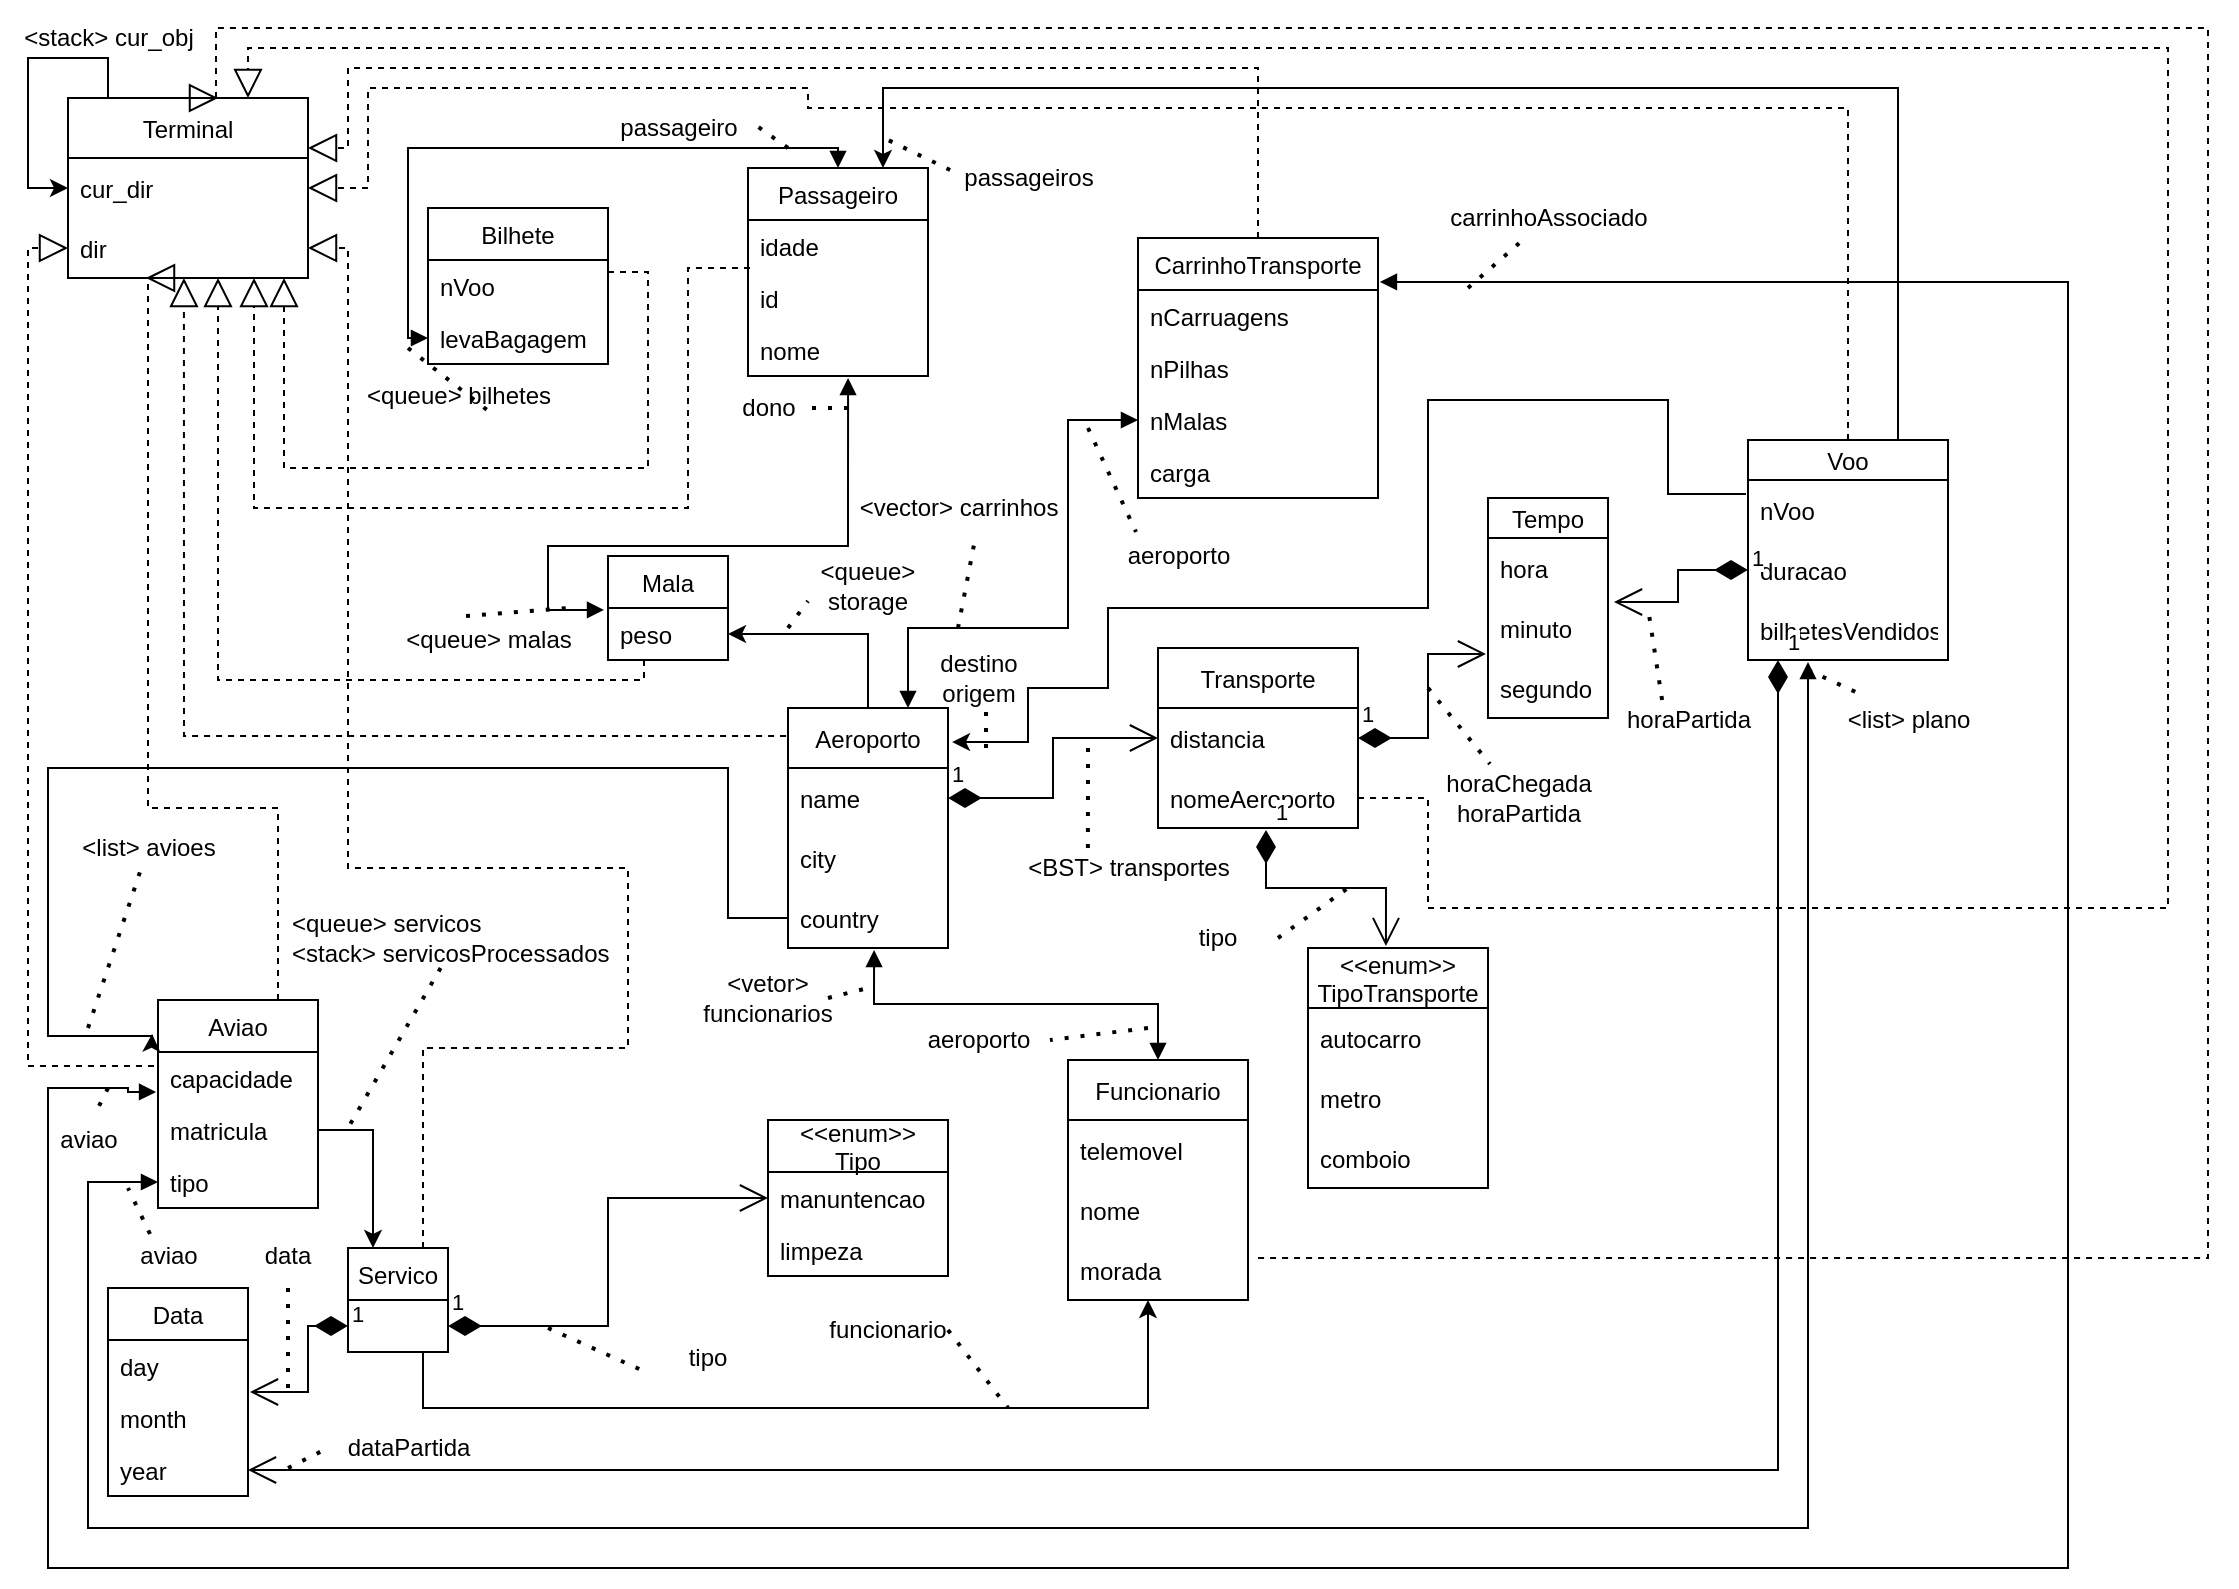 <mxfile version="15.9.1" type="device"><diagram id="PP-_Q-qh7TRBC3_SHJcw" name="Page-1"><mxGraphModel dx="1538" dy="765" grid="1" gridSize="10" guides="1" tooltips="1" connect="1" arrows="1" fold="1" page="1" pageScale="1" pageWidth="1169" pageHeight="827" math="0" shadow="0"><root><mxCell id="0"/><mxCell id="1" parent="0"/><mxCell id="Ow-8WQnzvawFBk1dJAzE-3" value="Terminal" style="swimlane;fontStyle=0;childLayout=stackLayout;horizontal=1;startSize=30;horizontalStack=0;resizeParent=1;resizeParentMax=0;resizeLast=0;collapsible=1;marginBottom=0;" vertex="1" parent="1"><mxGeometry x="40" y="65" width="120" height="90" as="geometry"/></mxCell><mxCell id="Ow-8WQnzvawFBk1dJAzE-4" value="cur_dir" style="text;strokeColor=none;fillColor=none;align=left;verticalAlign=middle;spacingLeft=4;spacingRight=4;overflow=hidden;points=[[0,0.5],[1,0.5]];portConstraint=eastwest;rotatable=0;" vertex="1" parent="Ow-8WQnzvawFBk1dJAzE-3"><mxGeometry y="30" width="120" height="30" as="geometry"/></mxCell><mxCell id="Ow-8WQnzvawFBk1dJAzE-5" value="dir" style="text;strokeColor=none;fillColor=none;align=left;verticalAlign=middle;spacingLeft=4;spacingRight=4;overflow=hidden;points=[[0,0.5],[1,0.5]];portConstraint=eastwest;rotatable=0;" vertex="1" parent="Ow-8WQnzvawFBk1dJAzE-3"><mxGeometry y="60" width="120" height="30" as="geometry"/></mxCell><mxCell id="Ow-8WQnzvawFBk1dJAzE-118" style="edgeStyle=orthogonalEdgeStyle;rounded=0;orthogonalLoop=1;jettySize=auto;html=1;exitX=0.25;exitY=0;exitDx=0;exitDy=0;entryX=0;entryY=0.5;entryDx=0;entryDy=0;" edge="1" parent="Ow-8WQnzvawFBk1dJAzE-3" source="Ow-8WQnzvawFBk1dJAzE-3" target="Ow-8WQnzvawFBk1dJAzE-4"><mxGeometry relative="1" as="geometry"><Array as="points"><mxPoint x="20" y="-20"/><mxPoint x="-20" y="-20"/><mxPoint x="-20" y="45"/></Array></mxGeometry></mxCell><mxCell id="Ow-8WQnzvawFBk1dJAzE-94" style="edgeStyle=orthogonalEdgeStyle;rounded=0;orthogonalLoop=1;jettySize=auto;html=1;exitX=0.5;exitY=0;exitDx=0;exitDy=0;entryX=1;entryY=0.5;entryDx=0;entryDy=0;" edge="1" parent="1" source="Ow-8WQnzvawFBk1dJAzE-7" target="Ow-8WQnzvawFBk1dJAzE-60"><mxGeometry relative="1" as="geometry"/></mxCell><mxCell id="Ow-8WQnzvawFBk1dJAzE-7" value="Aeroporto" style="swimlane;fontStyle=0;childLayout=stackLayout;horizontal=1;startSize=30;horizontalStack=0;resizeParent=1;resizeParentMax=0;resizeLast=0;collapsible=1;marginBottom=0;" vertex="1" parent="1"><mxGeometry x="400" y="370" width="80" height="120" as="geometry"/></mxCell><mxCell id="Ow-8WQnzvawFBk1dJAzE-8" value="name" style="text;strokeColor=none;fillColor=none;align=left;verticalAlign=middle;spacingLeft=4;spacingRight=4;overflow=hidden;points=[[0,0.5],[1,0.5]];portConstraint=eastwest;rotatable=0;" vertex="1" parent="Ow-8WQnzvawFBk1dJAzE-7"><mxGeometry y="30" width="80" height="30" as="geometry"/></mxCell><mxCell id="Ow-8WQnzvawFBk1dJAzE-9" value="city" style="text;strokeColor=none;fillColor=none;align=left;verticalAlign=middle;spacingLeft=4;spacingRight=4;overflow=hidden;points=[[0,0.5],[1,0.5]];portConstraint=eastwest;rotatable=0;" vertex="1" parent="Ow-8WQnzvawFBk1dJAzE-7"><mxGeometry y="60" width="80" height="30" as="geometry"/></mxCell><mxCell id="Ow-8WQnzvawFBk1dJAzE-10" value="country" style="text;strokeColor=none;fillColor=none;align=left;verticalAlign=middle;spacingLeft=4;spacingRight=4;overflow=hidden;points=[[0,0.5],[1,0.5]];portConstraint=eastwest;rotatable=0;" vertex="1" parent="Ow-8WQnzvawFBk1dJAzE-7"><mxGeometry y="90" width="80" height="30" as="geometry"/></mxCell><mxCell id="Ow-8WQnzvawFBk1dJAzE-11" value="Funcionario" style="swimlane;fontStyle=0;childLayout=stackLayout;horizontal=1;startSize=30;horizontalStack=0;resizeParent=1;resizeParentMax=0;resizeLast=0;collapsible=1;marginBottom=0;" vertex="1" parent="1"><mxGeometry x="540" y="546" width="90" height="120" as="geometry"/></mxCell><mxCell id="Ow-8WQnzvawFBk1dJAzE-12" value="telemovel" style="text;strokeColor=none;fillColor=none;align=left;verticalAlign=middle;spacingLeft=4;spacingRight=4;overflow=hidden;points=[[0,0.5],[1,0.5]];portConstraint=eastwest;rotatable=0;" vertex="1" parent="Ow-8WQnzvawFBk1dJAzE-11"><mxGeometry y="30" width="90" height="30" as="geometry"/></mxCell><mxCell id="Ow-8WQnzvawFBk1dJAzE-13" value="nome" style="text;strokeColor=none;fillColor=none;align=left;verticalAlign=middle;spacingLeft=4;spacingRight=4;overflow=hidden;points=[[0,0.5],[1,0.5]];portConstraint=eastwest;rotatable=0;" vertex="1" parent="Ow-8WQnzvawFBk1dJAzE-11"><mxGeometry y="60" width="90" height="30" as="geometry"/></mxCell><mxCell id="Ow-8WQnzvawFBk1dJAzE-14" value="morada" style="text;strokeColor=none;fillColor=none;align=left;verticalAlign=middle;spacingLeft=4;spacingRight=4;overflow=hidden;points=[[0,0.5],[1,0.5]];portConstraint=eastwest;rotatable=0;" vertex="1" parent="Ow-8WQnzvawFBk1dJAzE-11"><mxGeometry y="90" width="90" height="30" as="geometry"/></mxCell><mxCell id="Ow-8WQnzvawFBk1dJAzE-15" value="Transporte" style="swimlane;fontStyle=0;childLayout=stackLayout;horizontal=1;startSize=30;horizontalStack=0;resizeParent=1;resizeParentMax=0;resizeLast=0;collapsible=1;marginBottom=0;" vertex="1" parent="1"><mxGeometry x="585" y="340" width="100" height="90" as="geometry"/></mxCell><mxCell id="Ow-8WQnzvawFBk1dJAzE-16" value="distancia" style="text;strokeColor=none;fillColor=none;align=left;verticalAlign=middle;spacingLeft=4;spacingRight=4;overflow=hidden;points=[[0,0.5],[1,0.5]];portConstraint=eastwest;rotatable=0;" vertex="1" parent="Ow-8WQnzvawFBk1dJAzE-15"><mxGeometry y="30" width="100" height="30" as="geometry"/></mxCell><mxCell id="Ow-8WQnzvawFBk1dJAzE-17" value="nomeAeroporto" style="text;strokeColor=none;fillColor=none;align=left;verticalAlign=middle;spacingLeft=4;spacingRight=4;overflow=hidden;points=[[0,0.5],[1,0.5]];portConstraint=eastwest;rotatable=0;" vertex="1" parent="Ow-8WQnzvawFBk1dJAzE-15"><mxGeometry y="60" width="100" height="30" as="geometry"/></mxCell><mxCell id="Ow-8WQnzvawFBk1dJAzE-19" value="&lt;&lt;enum&gt;&gt;&#10;TipoTransporte" style="swimlane;fontStyle=0;childLayout=stackLayout;horizontal=1;startSize=30;horizontalStack=0;resizeParent=1;resizeParentMax=0;resizeLast=0;collapsible=1;marginBottom=0;" vertex="1" parent="1"><mxGeometry x="660" y="490" width="90" height="120" as="geometry"/></mxCell><mxCell id="Ow-8WQnzvawFBk1dJAzE-20" value="autocarro" style="text;strokeColor=none;fillColor=none;align=left;verticalAlign=middle;spacingLeft=4;spacingRight=4;overflow=hidden;points=[[0,0.5],[1,0.5]];portConstraint=eastwest;rotatable=0;" vertex="1" parent="Ow-8WQnzvawFBk1dJAzE-19"><mxGeometry y="30" width="90" height="30" as="geometry"/></mxCell><mxCell id="Ow-8WQnzvawFBk1dJAzE-21" value="metro" style="text;strokeColor=none;fillColor=none;align=left;verticalAlign=middle;spacingLeft=4;spacingRight=4;overflow=hidden;points=[[0,0.5],[1,0.5]];portConstraint=eastwest;rotatable=0;" vertex="1" parent="Ow-8WQnzvawFBk1dJAzE-19"><mxGeometry y="60" width="90" height="30" as="geometry"/></mxCell><mxCell id="Ow-8WQnzvawFBk1dJAzE-22" value="comboio" style="text;strokeColor=none;fillColor=none;align=left;verticalAlign=middle;spacingLeft=4;spacingRight=4;overflow=hidden;points=[[0,0.5],[1,0.5]];portConstraint=eastwest;rotatable=0;" vertex="1" parent="Ow-8WQnzvawFBk1dJAzE-19"><mxGeometry y="90" width="90" height="30" as="geometry"/></mxCell><mxCell id="Ow-8WQnzvawFBk1dJAzE-23" value="Tempo" style="swimlane;fontStyle=0;childLayout=stackLayout;horizontal=1;startSize=20;horizontalStack=0;resizeParent=1;resizeParentMax=0;resizeLast=0;collapsible=1;marginBottom=0;" vertex="1" parent="1"><mxGeometry x="750" y="265" width="60" height="110" as="geometry"/></mxCell><mxCell id="Ow-8WQnzvawFBk1dJAzE-24" value="hora" style="text;strokeColor=none;fillColor=none;align=left;verticalAlign=middle;spacingLeft=4;spacingRight=4;overflow=hidden;points=[[0,0.5],[1,0.5]];portConstraint=eastwest;rotatable=0;" vertex="1" parent="Ow-8WQnzvawFBk1dJAzE-23"><mxGeometry y="20" width="60" height="30" as="geometry"/></mxCell><mxCell id="Ow-8WQnzvawFBk1dJAzE-25" value="minuto" style="text;strokeColor=none;fillColor=none;align=left;verticalAlign=middle;spacingLeft=4;spacingRight=4;overflow=hidden;points=[[0,0.5],[1,0.5]];portConstraint=eastwest;rotatable=0;" vertex="1" parent="Ow-8WQnzvawFBk1dJAzE-23"><mxGeometry y="50" width="60" height="30" as="geometry"/></mxCell><mxCell id="Ow-8WQnzvawFBk1dJAzE-26" value="segundo" style="text;strokeColor=none;fillColor=none;align=left;verticalAlign=middle;spacingLeft=4;spacingRight=4;overflow=hidden;points=[[0,0.5],[1,0.5]];portConstraint=eastwest;rotatable=0;" vertex="1" parent="Ow-8WQnzvawFBk1dJAzE-23"><mxGeometry y="80" width="60" height="30" as="geometry"/></mxCell><mxCell id="Ow-8WQnzvawFBk1dJAzE-42" value="Bilhete" style="swimlane;fontStyle=0;childLayout=stackLayout;horizontal=1;startSize=26;fillColor=none;horizontalStack=0;resizeParent=1;resizeParentMax=0;resizeLast=0;collapsible=1;marginBottom=0;" vertex="1" parent="1"><mxGeometry x="220" y="120" width="90" height="78" as="geometry"/></mxCell><mxCell id="Ow-8WQnzvawFBk1dJAzE-43" value="nVoo" style="text;strokeColor=none;fillColor=none;align=left;verticalAlign=top;spacingLeft=4;spacingRight=4;overflow=hidden;rotatable=0;points=[[0,0.5],[1,0.5]];portConstraint=eastwest;" vertex="1" parent="Ow-8WQnzvawFBk1dJAzE-42"><mxGeometry y="26" width="90" height="26" as="geometry"/></mxCell><mxCell id="Ow-8WQnzvawFBk1dJAzE-44" value="levaBagagem" style="text;strokeColor=none;fillColor=none;align=left;verticalAlign=top;spacingLeft=4;spacingRight=4;overflow=hidden;rotatable=0;points=[[0,0.5],[1,0.5]];portConstraint=eastwest;" vertex="1" parent="Ow-8WQnzvawFBk1dJAzE-42"><mxGeometry y="52" width="90" height="26" as="geometry"/></mxCell><mxCell id="Ow-8WQnzvawFBk1dJAzE-87" style="edgeStyle=orthogonalEdgeStyle;rounded=0;orthogonalLoop=1;jettySize=auto;html=1;exitX=0.75;exitY=1;exitDx=0;exitDy=0;" edge="1" parent="1" source="Ow-8WQnzvawFBk1dJAzE-46" target="Ow-8WQnzvawFBk1dJAzE-14"><mxGeometry relative="1" as="geometry"><mxPoint x="580" y="760" as="targetPoint"/><Array as="points"><mxPoint x="218" y="720"/><mxPoint x="580" y="720"/></Array></mxGeometry></mxCell><mxCell id="Ow-8WQnzvawFBk1dJAzE-46" value="Servico" style="swimlane;fontStyle=0;childLayout=stackLayout;horizontal=1;startSize=26;fillColor=none;horizontalStack=0;resizeParent=1;resizeParentMax=0;resizeLast=0;collapsible=1;marginBottom=0;" vertex="1" parent="1"><mxGeometry x="180" y="640" width="50" height="52" as="geometry"/></mxCell><mxCell id="Ow-8WQnzvawFBk1dJAzE-50" value="&lt;&lt;enum&gt;&gt;&#10;Tipo" style="swimlane;fontStyle=0;childLayout=stackLayout;horizontal=1;startSize=26;fillColor=none;horizontalStack=0;resizeParent=1;resizeParentMax=0;resizeLast=0;collapsible=1;marginBottom=0;" vertex="1" parent="1"><mxGeometry x="390" y="576" width="90" height="78" as="geometry"/></mxCell><mxCell id="Ow-8WQnzvawFBk1dJAzE-51" value="manuntencao" style="text;strokeColor=none;fillColor=none;align=left;verticalAlign=top;spacingLeft=4;spacingRight=4;overflow=hidden;rotatable=0;points=[[0,0.5],[1,0.5]];portConstraint=eastwest;" vertex="1" parent="Ow-8WQnzvawFBk1dJAzE-50"><mxGeometry y="26" width="90" height="26" as="geometry"/></mxCell><mxCell id="Ow-8WQnzvawFBk1dJAzE-52" value="limpeza" style="text;strokeColor=none;fillColor=none;align=left;verticalAlign=top;spacingLeft=4;spacingRight=4;overflow=hidden;rotatable=0;points=[[0,0.5],[1,0.5]];portConstraint=eastwest;" vertex="1" parent="Ow-8WQnzvawFBk1dJAzE-50"><mxGeometry y="52" width="90" height="26" as="geometry"/></mxCell><mxCell id="Ow-8WQnzvawFBk1dJAzE-54" style="edgeStyle=orthogonalEdgeStyle;rounded=0;orthogonalLoop=1;jettySize=auto;html=1;exitX=1;exitY=0.5;exitDx=0;exitDy=0;" edge="1" parent="Ow-8WQnzvawFBk1dJAzE-50" source="Ow-8WQnzvawFBk1dJAzE-51" target="Ow-8WQnzvawFBk1dJAzE-51"><mxGeometry relative="1" as="geometry"/></mxCell><mxCell id="Ow-8WQnzvawFBk1dJAzE-55" value="Data" style="swimlane;fontStyle=0;childLayout=stackLayout;horizontal=1;startSize=26;fillColor=none;horizontalStack=0;resizeParent=1;resizeParentMax=0;resizeLast=0;collapsible=1;marginBottom=0;" vertex="1" parent="1"><mxGeometry x="60" y="660" width="70" height="104" as="geometry"/></mxCell><mxCell id="Ow-8WQnzvawFBk1dJAzE-56" value="day" style="text;strokeColor=none;fillColor=none;align=left;verticalAlign=top;spacingLeft=4;spacingRight=4;overflow=hidden;rotatable=0;points=[[0,0.5],[1,0.5]];portConstraint=eastwest;" vertex="1" parent="Ow-8WQnzvawFBk1dJAzE-55"><mxGeometry y="26" width="70" height="26" as="geometry"/></mxCell><mxCell id="Ow-8WQnzvawFBk1dJAzE-57" value="month" style="text;strokeColor=none;fillColor=none;align=left;verticalAlign=top;spacingLeft=4;spacingRight=4;overflow=hidden;rotatable=0;points=[[0,0.5],[1,0.5]];portConstraint=eastwest;" vertex="1" parent="Ow-8WQnzvawFBk1dJAzE-55"><mxGeometry y="52" width="70" height="26" as="geometry"/></mxCell><mxCell id="Ow-8WQnzvawFBk1dJAzE-58" value="year" style="text;strokeColor=none;fillColor=none;align=left;verticalAlign=top;spacingLeft=4;spacingRight=4;overflow=hidden;rotatable=0;points=[[0,0.5],[1,0.5]];portConstraint=eastwest;" vertex="1" parent="Ow-8WQnzvawFBk1dJAzE-55"><mxGeometry y="78" width="70" height="26" as="geometry"/></mxCell><mxCell id="Ow-8WQnzvawFBk1dJAzE-59" value="Mala" style="swimlane;fontStyle=0;childLayout=stackLayout;horizontal=1;startSize=26;fillColor=none;horizontalStack=0;resizeParent=1;resizeParentMax=0;resizeLast=0;collapsible=1;marginBottom=0;" vertex="1" parent="1"><mxGeometry x="310" y="294" width="60" height="52" as="geometry"/></mxCell><mxCell id="Ow-8WQnzvawFBk1dJAzE-60" value="peso" style="text;strokeColor=none;fillColor=none;align=left;verticalAlign=top;spacingLeft=4;spacingRight=4;overflow=hidden;rotatable=0;points=[[0,0.5],[1,0.5]];portConstraint=eastwest;" vertex="1" parent="Ow-8WQnzvawFBk1dJAzE-59"><mxGeometry y="26" width="60" height="26" as="geometry"/></mxCell><mxCell id="Ow-8WQnzvawFBk1dJAzE-63" value="Passageiro" style="swimlane;fontStyle=0;childLayout=stackLayout;horizontal=1;startSize=26;fillColor=none;horizontalStack=0;resizeParent=1;resizeParentMax=0;resizeLast=0;collapsible=1;marginBottom=0;" vertex="1" parent="1"><mxGeometry x="380" y="100" width="90" height="104" as="geometry"/></mxCell><mxCell id="Ow-8WQnzvawFBk1dJAzE-64" value="idade" style="text;strokeColor=none;fillColor=none;align=left;verticalAlign=top;spacingLeft=4;spacingRight=4;overflow=hidden;rotatable=0;points=[[0,0.5],[1,0.5]];portConstraint=eastwest;" vertex="1" parent="Ow-8WQnzvawFBk1dJAzE-63"><mxGeometry y="26" width="90" height="26" as="geometry"/></mxCell><mxCell id="Ow-8WQnzvawFBk1dJAzE-65" value="id" style="text;strokeColor=none;fillColor=none;align=left;verticalAlign=top;spacingLeft=4;spacingRight=4;overflow=hidden;rotatable=0;points=[[0,0.5],[1,0.5]];portConstraint=eastwest;" vertex="1" parent="Ow-8WQnzvawFBk1dJAzE-63"><mxGeometry y="52" width="90" height="26" as="geometry"/></mxCell><mxCell id="Ow-8WQnzvawFBk1dJAzE-66" value="nome" style="text;strokeColor=none;fillColor=none;align=left;verticalAlign=top;spacingLeft=4;spacingRight=4;overflow=hidden;rotatable=0;points=[[0,0.5],[1,0.5]];portConstraint=eastwest;" vertex="1" parent="Ow-8WQnzvawFBk1dJAzE-63"><mxGeometry y="78" width="90" height="26" as="geometry"/></mxCell><mxCell id="Ow-8WQnzvawFBk1dJAzE-67" value="Aviao" style="swimlane;fontStyle=0;childLayout=stackLayout;horizontal=1;startSize=26;fillColor=none;horizontalStack=0;resizeParent=1;resizeParentMax=0;resizeLast=0;collapsible=1;marginBottom=0;" vertex="1" parent="1"><mxGeometry x="85" y="516" width="80" height="104" as="geometry"/></mxCell><mxCell id="Ow-8WQnzvawFBk1dJAzE-161" value="capacidade" style="text;strokeColor=none;fillColor=none;align=left;verticalAlign=top;spacingLeft=4;spacingRight=4;overflow=hidden;rotatable=0;points=[[0,0.5],[1,0.5]];portConstraint=eastwest;" vertex="1" parent="Ow-8WQnzvawFBk1dJAzE-67"><mxGeometry y="26" width="80" height="26" as="geometry"/></mxCell><mxCell id="Ow-8WQnzvawFBk1dJAzE-69" value="matricula" style="text;strokeColor=none;fillColor=none;align=left;verticalAlign=top;spacingLeft=4;spacingRight=4;overflow=hidden;rotatable=0;points=[[0,0.5],[1,0.5]];portConstraint=eastwest;" vertex="1" parent="Ow-8WQnzvawFBk1dJAzE-67"><mxGeometry y="52" width="80" height="26" as="geometry"/></mxCell><mxCell id="Ow-8WQnzvawFBk1dJAzE-70" value="tipo" style="text;strokeColor=none;fillColor=none;align=left;verticalAlign=top;spacingLeft=4;spacingRight=4;overflow=hidden;rotatable=0;points=[[0,0.5],[1,0.5]];portConstraint=eastwest;" vertex="1" parent="Ow-8WQnzvawFBk1dJAzE-67"><mxGeometry y="78" width="80" height="26" as="geometry"/></mxCell><mxCell id="Ow-8WQnzvawFBk1dJAzE-73" value="&amp;lt;stack&amp;gt; cur_obj" style="text;html=1;align=center;verticalAlign=middle;resizable=0;points=[];autosize=1;strokeColor=none;fillColor=none;" vertex="1" parent="1"><mxGeometry x="10" y="25" width="100" height="20" as="geometry"/></mxCell><mxCell id="Ow-8WQnzvawFBk1dJAzE-76" style="edgeStyle=orthogonalEdgeStyle;rounded=0;orthogonalLoop=1;jettySize=auto;html=1;exitX=1;exitY=0.5;exitDx=0;exitDy=0;entryX=0.25;entryY=0;entryDx=0;entryDy=0;" edge="1" parent="1" target="Ow-8WQnzvawFBk1dJAzE-46"><mxGeometry relative="1" as="geometry"><mxPoint x="165" y="581" as="sourcePoint"/><Array as="points"><mxPoint x="193" y="581"/></Array></mxGeometry></mxCell><mxCell id="Ow-8WQnzvawFBk1dJAzE-78" value="&amp;lt;queue&amp;gt; servicos&lt;br&gt;&amp;lt;stack&amp;gt; servicosProcessados" style="text;html=1;align=left;verticalAlign=middle;resizable=0;points=[];autosize=1;strokeColor=none;fillColor=none;" vertex="1" parent="1"><mxGeometry x="150" y="470" width="170" height="30" as="geometry"/></mxCell><mxCell id="Ow-8WQnzvawFBk1dJAzE-80" value="1" style="endArrow=open;html=1;endSize=12;startArrow=diamondThin;startSize=14;startFill=1;edgeStyle=orthogonalEdgeStyle;align=left;verticalAlign=bottom;rounded=0;exitX=0;exitY=0.75;exitDx=0;exitDy=0;entryX=1.014;entryY=0;entryDx=0;entryDy=0;entryPerimeter=0;" edge="1" parent="1" source="Ow-8WQnzvawFBk1dJAzE-46" target="Ow-8WQnzvawFBk1dJAzE-57"><mxGeometry x="-1" y="3" relative="1" as="geometry"><mxPoint x="410" y="570" as="sourcePoint"/><mxPoint x="300" y="510" as="targetPoint"/><Array as="points"><mxPoint x="160" y="679"/><mxPoint x="160" y="712"/></Array></mxGeometry></mxCell><mxCell id="Ow-8WQnzvawFBk1dJAzE-81" value="" style="endArrow=none;dashed=1;html=1;dashPattern=1 3;strokeWidth=2;rounded=0;" edge="1" parent="1" source="Ow-8WQnzvawFBk1dJAzE-78"><mxGeometry width="50" height="50" relative="1" as="geometry"><mxPoint x="470" y="320" as="sourcePoint"/><mxPoint x="180" y="580" as="targetPoint"/></mxGeometry></mxCell><mxCell id="Ow-8WQnzvawFBk1dJAzE-82" value="data" style="text;html=1;strokeColor=none;fillColor=none;align=center;verticalAlign=middle;whiteSpace=wrap;rounded=0;" vertex="1" parent="1"><mxGeometry x="120" y="629" width="60" height="30" as="geometry"/></mxCell><mxCell id="Ow-8WQnzvawFBk1dJAzE-84" value="1" style="endArrow=open;html=1;endSize=12;startArrow=diamondThin;startSize=14;startFill=1;edgeStyle=orthogonalEdgeStyle;align=left;verticalAlign=bottom;rounded=0;exitX=1;exitY=0.75;exitDx=0;exitDy=0;entryX=0;entryY=0.5;entryDx=0;entryDy=0;" edge="1" parent="1" source="Ow-8WQnzvawFBk1dJAzE-46" target="Ow-8WQnzvawFBk1dJAzE-51"><mxGeometry x="-1" y="3" relative="1" as="geometry"><mxPoint x="410" y="300" as="sourcePoint"/><mxPoint x="570" y="300" as="targetPoint"/></mxGeometry></mxCell><mxCell id="Ow-8WQnzvawFBk1dJAzE-85" value="tipo" style="text;html=1;strokeColor=none;fillColor=none;align=center;verticalAlign=middle;whiteSpace=wrap;rounded=0;" vertex="1" parent="1"><mxGeometry x="330" y="680" width="60" height="30" as="geometry"/></mxCell><mxCell id="Ow-8WQnzvawFBk1dJAzE-86" value="" style="endArrow=none;dashed=1;html=1;dashPattern=1 3;strokeWidth=2;rounded=0;entryX=0;entryY=0.75;entryDx=0;entryDy=0;" edge="1" parent="1" target="Ow-8WQnzvawFBk1dJAzE-85"><mxGeometry width="50" height="50" relative="1" as="geometry"><mxPoint x="280" y="680" as="sourcePoint"/><mxPoint x="520" y="620" as="targetPoint"/></mxGeometry></mxCell><mxCell id="Ow-8WQnzvawFBk1dJAzE-88" value="funcionario" style="text;html=1;strokeColor=none;fillColor=none;align=center;verticalAlign=middle;whiteSpace=wrap;rounded=0;" vertex="1" parent="1"><mxGeometry x="420" y="666" width="60" height="30" as="geometry"/></mxCell><mxCell id="Ow-8WQnzvawFBk1dJAzE-89" value="" style="endArrow=none;dashed=1;html=1;dashPattern=1 3;strokeWidth=2;rounded=0;exitX=1;exitY=0.5;exitDx=0;exitDy=0;" edge="1" parent="1" source="Ow-8WQnzvawFBk1dJAzE-88"><mxGeometry width="50" height="50" relative="1" as="geometry"><mxPoint x="470" y="560" as="sourcePoint"/><mxPoint x="510" y="720" as="targetPoint"/></mxGeometry></mxCell><mxCell id="Ow-8WQnzvawFBk1dJAzE-165" style="edgeStyle=orthogonalEdgeStyle;rounded=0;orthogonalLoop=1;jettySize=auto;html=1;exitX=0.75;exitY=0;exitDx=0;exitDy=0;entryX=0.75;entryY=0;entryDx=0;entryDy=0;" edge="1" parent="1" source="Ow-8WQnzvawFBk1dJAzE-27" target="Ow-8WQnzvawFBk1dJAzE-63"><mxGeometry relative="1" as="geometry"><Array as="points"><mxPoint x="955" y="60"/><mxPoint x="448" y="60"/></Array></mxGeometry></mxCell><mxCell id="Ow-8WQnzvawFBk1dJAzE-179" style="edgeStyle=orthogonalEdgeStyle;rounded=0;orthogonalLoop=1;jettySize=auto;html=1;exitX=-0.01;exitY=0.233;exitDx=0;exitDy=0;entryX=1.025;entryY=0.142;entryDx=0;entryDy=0;entryPerimeter=0;exitPerimeter=0;" edge="1" parent="1" source="Ow-8WQnzvawFBk1dJAzE-28" target="Ow-8WQnzvawFBk1dJAzE-7"><mxGeometry relative="1" as="geometry"><Array as="points"><mxPoint x="840" y="263"/><mxPoint x="840" y="216"/><mxPoint x="720" y="216"/><mxPoint x="720" y="320"/><mxPoint x="560" y="320"/><mxPoint x="560" y="360"/><mxPoint x="520" y="360"/><mxPoint x="520" y="387"/></Array></mxGeometry></mxCell><mxCell id="Ow-8WQnzvawFBk1dJAzE-27" value="Voo" style="swimlane;fontStyle=0;childLayout=stackLayout;horizontal=1;startSize=20;horizontalStack=0;resizeParent=1;resizeParentMax=0;resizeLast=0;collapsible=1;marginBottom=0;" vertex="1" parent="1"><mxGeometry x="880" y="236" width="100" height="110" as="geometry"/></mxCell><mxCell id="Ow-8WQnzvawFBk1dJAzE-28" value="nVoo" style="text;strokeColor=none;fillColor=none;align=left;verticalAlign=middle;spacingLeft=4;spacingRight=4;overflow=hidden;points=[[0,0.5],[1,0.5]];portConstraint=eastwest;rotatable=0;" vertex="1" parent="Ow-8WQnzvawFBk1dJAzE-27"><mxGeometry y="20" width="100" height="30" as="geometry"/></mxCell><mxCell id="Ow-8WQnzvawFBk1dJAzE-29" value="duracao" style="text;strokeColor=none;fillColor=none;align=left;verticalAlign=middle;spacingLeft=4;spacingRight=4;overflow=hidden;points=[[0,0.5],[1,0.5]];portConstraint=eastwest;rotatable=0;" vertex="1" parent="Ow-8WQnzvawFBk1dJAzE-27"><mxGeometry y="50" width="100" height="30" as="geometry"/></mxCell><mxCell id="Ow-8WQnzvawFBk1dJAzE-30" value="bilhetesVendidos" style="text;strokeColor=none;fillColor=none;align=left;verticalAlign=middle;spacingLeft=4;spacingRight=4;overflow=hidden;points=[[0,0.5],[1,0.5]];portConstraint=eastwest;rotatable=0;" vertex="1" parent="Ow-8WQnzvawFBk1dJAzE-27"><mxGeometry y="80" width="100" height="30" as="geometry"/></mxCell><mxCell id="Ow-8WQnzvawFBk1dJAzE-90" value="" style="endArrow=block;startArrow=block;endFill=1;startFill=1;html=1;rounded=0;entryX=0.5;entryY=0;entryDx=0;entryDy=0;exitX=0.538;exitY=1.033;exitDx=0;exitDy=0;exitPerimeter=0;edgeStyle=orthogonalEdgeStyle;" edge="1" parent="1" source="Ow-8WQnzvawFBk1dJAzE-10" target="Ow-8WQnzvawFBk1dJAzE-11"><mxGeometry width="160" relative="1" as="geometry"><mxPoint x="410" y="590" as="sourcePoint"/><mxPoint x="570" y="590" as="targetPoint"/></mxGeometry></mxCell><mxCell id="Ow-8WQnzvawFBk1dJAzE-91" style="edgeStyle=orthogonalEdgeStyle;rounded=0;orthogonalLoop=1;jettySize=auto;html=1;exitX=0;exitY=0.5;exitDx=0;exitDy=0;entryX=-0.037;entryY=0.163;entryDx=0;entryDy=0;entryPerimeter=0;" edge="1" parent="1" source="Ow-8WQnzvawFBk1dJAzE-10" target="Ow-8WQnzvawFBk1dJAzE-67"><mxGeometry relative="1" as="geometry"><mxPoint x="50" y="510" as="targetPoint"/><Array as="points"><mxPoint x="370" y="475"/><mxPoint x="370" y="400"/><mxPoint x="30" y="400"/><mxPoint x="30" y="534"/></Array></mxGeometry></mxCell><mxCell id="Ow-8WQnzvawFBk1dJAzE-92" value="&amp;lt;list&amp;gt; avioes" style="text;html=1;align=center;verticalAlign=middle;resizable=0;points=[];autosize=1;strokeColor=none;fillColor=none;" vertex="1" parent="1"><mxGeometry x="40" y="430" width="80" height="20" as="geometry"/></mxCell><mxCell id="Ow-8WQnzvawFBk1dJAzE-93" value="" style="endArrow=none;dashed=1;html=1;dashPattern=1 3;strokeWidth=2;rounded=0;" edge="1" parent="1" target="Ow-8WQnzvawFBk1dJAzE-92"><mxGeometry width="50" height="50" relative="1" as="geometry"><mxPoint x="50" y="530" as="sourcePoint"/><mxPoint x="510" y="400" as="targetPoint"/></mxGeometry></mxCell><mxCell id="Ow-8WQnzvawFBk1dJAzE-95" value="&amp;lt;queue&amp;gt; storage" style="text;html=1;strokeColor=none;fillColor=none;align=center;verticalAlign=middle;whiteSpace=wrap;rounded=0;" vertex="1" parent="1"><mxGeometry x="410" y="294" width="60" height="30" as="geometry"/></mxCell><mxCell id="Ow-8WQnzvawFBk1dJAzE-96" value="" style="endArrow=none;dashed=1;html=1;dashPattern=1 3;strokeWidth=2;rounded=0;entryX=0;entryY=0.75;entryDx=0;entryDy=0;" edge="1" parent="1" target="Ow-8WQnzvawFBk1dJAzE-95"><mxGeometry width="50" height="50" relative="1" as="geometry"><mxPoint x="400" y="330" as="sourcePoint"/><mxPoint x="510" y="410" as="targetPoint"/></mxGeometry></mxCell><mxCell id="Ow-8WQnzvawFBk1dJAzE-97" value="1" style="endArrow=open;html=1;endSize=12;startArrow=diamondThin;startSize=14;startFill=1;edgeStyle=orthogonalEdgeStyle;align=left;verticalAlign=bottom;rounded=0;exitX=1;exitY=0.5;exitDx=0;exitDy=0;entryX=0;entryY=0.5;entryDx=0;entryDy=0;" edge="1" parent="1" source="Ow-8WQnzvawFBk1dJAzE-8" target="Ow-8WQnzvawFBk1dJAzE-16"><mxGeometry x="-1" y="3" relative="1" as="geometry"><mxPoint x="410" y="440" as="sourcePoint"/><mxPoint x="570" y="370" as="targetPoint"/></mxGeometry></mxCell><mxCell id="Ow-8WQnzvawFBk1dJAzE-99" value="&amp;lt;BST&amp;gt; transportes" style="text;html=1;align=center;verticalAlign=middle;resizable=0;points=[];autosize=1;strokeColor=none;fillColor=none;" vertex="1" parent="1"><mxGeometry x="510" y="440" width="120" height="20" as="geometry"/></mxCell><mxCell id="Ow-8WQnzvawFBk1dJAzE-100" value="" style="endArrow=none;dashed=1;html=1;dashPattern=1 3;strokeWidth=2;rounded=0;exitX=0.333;exitY=0;exitDx=0;exitDy=0;exitPerimeter=0;" edge="1" parent="1" source="Ow-8WQnzvawFBk1dJAzE-99"><mxGeometry width="50" height="50" relative="1" as="geometry"><mxPoint x="460" y="470" as="sourcePoint"/><mxPoint x="550" y="390" as="targetPoint"/></mxGeometry></mxCell><mxCell id="Ow-8WQnzvawFBk1dJAzE-101" value="1" style="endArrow=open;html=1;endSize=12;startArrow=diamondThin;startSize=14;startFill=1;edgeStyle=orthogonalEdgeStyle;align=left;verticalAlign=bottom;rounded=0;entryX=0.433;entryY=-0.008;entryDx=0;entryDy=0;entryPerimeter=0;exitX=0.54;exitY=1.033;exitDx=0;exitDy=0;exitPerimeter=0;" edge="1" parent="1" source="Ow-8WQnzvawFBk1dJAzE-17" target="Ow-8WQnzvawFBk1dJAzE-19"><mxGeometry x="-1" y="3" relative="1" as="geometry"><mxPoint x="800" y="450" as="sourcePoint"/><mxPoint x="570" y="440" as="targetPoint"/></mxGeometry></mxCell><mxCell id="Ow-8WQnzvawFBk1dJAzE-102" value="tipo" style="text;html=1;strokeColor=none;fillColor=none;align=center;verticalAlign=middle;whiteSpace=wrap;rounded=0;" vertex="1" parent="1"><mxGeometry x="585" y="470" width="60" height="30" as="geometry"/></mxCell><mxCell id="Ow-8WQnzvawFBk1dJAzE-103" value="" style="endArrow=none;dashed=1;html=1;dashPattern=1 3;strokeWidth=2;rounded=0;exitX=1;exitY=0.5;exitDx=0;exitDy=0;" edge="1" parent="1" source="Ow-8WQnzvawFBk1dJAzE-102"><mxGeometry width="50" height="50" relative="1" as="geometry"><mxPoint x="470" y="470" as="sourcePoint"/><mxPoint x="680" y="460" as="targetPoint"/></mxGeometry></mxCell><mxCell id="Ow-8WQnzvawFBk1dJAzE-104" value="1" style="endArrow=open;html=1;endSize=12;startArrow=diamondThin;startSize=14;startFill=1;edgeStyle=orthogonalEdgeStyle;align=left;verticalAlign=bottom;rounded=0;exitX=1;exitY=0.5;exitDx=0;exitDy=0;entryX=-0.017;entryY=0.933;entryDx=0;entryDy=0;entryPerimeter=0;" edge="1" parent="1" source="Ow-8WQnzvawFBk1dJAzE-16" target="Ow-8WQnzvawFBk1dJAzE-25"><mxGeometry x="-1" y="3" relative="1" as="geometry"><mxPoint x="410" y="390" as="sourcePoint"/><mxPoint x="570" y="390" as="targetPoint"/><Array as="points"><mxPoint x="720" y="385"/><mxPoint x="720" y="343"/></Array></mxGeometry></mxCell><mxCell id="Ow-8WQnzvawFBk1dJAzE-105" value="horaChegada&lt;br&gt;horaPartida" style="text;html=1;align=center;verticalAlign=middle;resizable=0;points=[];autosize=1;strokeColor=none;fillColor=none;" vertex="1" parent="1"><mxGeometry x="720" y="400" width="90" height="30" as="geometry"/></mxCell><mxCell id="Ow-8WQnzvawFBk1dJAzE-106" value="" style="endArrow=none;dashed=1;html=1;dashPattern=1 3;strokeWidth=2;rounded=0;entryX=0.344;entryY=-0.067;entryDx=0;entryDy=0;entryPerimeter=0;" edge="1" parent="1" target="Ow-8WQnzvawFBk1dJAzE-105"><mxGeometry width="50" height="50" relative="1" as="geometry"><mxPoint x="720" y="360" as="sourcePoint"/><mxPoint x="520" y="360" as="targetPoint"/></mxGeometry></mxCell><mxCell id="Ow-8WQnzvawFBk1dJAzE-107" value="" style="endArrow=block;startArrow=block;endFill=1;startFill=1;html=1;rounded=0;entryX=-0.033;entryY=0.038;entryDx=0;entryDy=0;entryPerimeter=0;edgeStyle=orthogonalEdgeStyle;exitX=0.556;exitY=1.038;exitDx=0;exitDy=0;exitPerimeter=0;" edge="1" parent="1" source="Ow-8WQnzvawFBk1dJAzE-66" target="Ow-8WQnzvawFBk1dJAzE-60"><mxGeometry width="160" relative="1" as="geometry"><mxPoint x="472" y="160" as="sourcePoint"/><mxPoint x="570" y="360" as="targetPoint"/><Array as="points"><mxPoint x="430" y="289"/><mxPoint x="280" y="289"/><mxPoint x="280" y="321"/></Array></mxGeometry></mxCell><mxCell id="Ow-8WQnzvawFBk1dJAzE-108" value="&amp;lt;vetor&amp;gt; funcionarios" style="text;html=1;strokeColor=none;fillColor=none;align=center;verticalAlign=middle;whiteSpace=wrap;rounded=0;" vertex="1" parent="1"><mxGeometry x="360" y="500" width="60" height="30" as="geometry"/></mxCell><mxCell id="Ow-8WQnzvawFBk1dJAzE-109" value="" style="endArrow=none;dashed=1;html=1;dashPattern=1 3;strokeWidth=2;rounded=0;exitX=1;exitY=0.5;exitDx=0;exitDy=0;" edge="1" parent="1" source="Ow-8WQnzvawFBk1dJAzE-108"><mxGeometry width="50" height="50" relative="1" as="geometry"><mxPoint x="470" y="380" as="sourcePoint"/><mxPoint x="440" y="510" as="targetPoint"/></mxGeometry></mxCell><mxCell id="Ow-8WQnzvawFBk1dJAzE-110" value="aeroporto" style="text;html=1;align=center;verticalAlign=middle;resizable=0;points=[];autosize=1;strokeColor=none;fillColor=none;" vertex="1" parent="1"><mxGeometry x="460" y="526" width="70" height="20" as="geometry"/></mxCell><mxCell id="Ow-8WQnzvawFBk1dJAzE-111" value="" style="endArrow=none;dashed=1;html=1;dashPattern=1 3;strokeWidth=2;rounded=0;entryX=1.014;entryY=0.5;entryDx=0;entryDy=0;entryPerimeter=0;" edge="1" parent="1" target="Ow-8WQnzvawFBk1dJAzE-110"><mxGeometry width="50" height="50" relative="1" as="geometry"><mxPoint x="580" y="530" as="sourcePoint"/><mxPoint x="520" y="330" as="targetPoint"/></mxGeometry></mxCell><mxCell id="Ow-8WQnzvawFBk1dJAzE-112" value="&amp;lt;queue&amp;gt; malas" style="text;html=1;align=center;verticalAlign=middle;resizable=0;points=[];autosize=1;strokeColor=none;fillColor=none;" vertex="1" parent="1"><mxGeometry x="200" y="326" width="100" height="20" as="geometry"/></mxCell><mxCell id="Ow-8WQnzvawFBk1dJAzE-113" value="" style="endArrow=none;dashed=1;html=1;dashPattern=1 3;strokeWidth=2;rounded=0;exitX=0.39;exitY=-0.1;exitDx=0;exitDy=0;exitPerimeter=0;" edge="1" parent="1" source="Ow-8WQnzvawFBk1dJAzE-112"><mxGeometry width="50" height="50" relative="1" as="geometry"><mxPoint x="470" y="380" as="sourcePoint"/><mxPoint x="290" y="320" as="targetPoint"/></mxGeometry></mxCell><mxCell id="Ow-8WQnzvawFBk1dJAzE-114" value="dono" style="text;html=1;align=center;verticalAlign=middle;resizable=0;points=[];autosize=1;strokeColor=none;fillColor=none;" vertex="1" parent="1"><mxGeometry x="370" y="210" width="40" height="20" as="geometry"/></mxCell><mxCell id="Ow-8WQnzvawFBk1dJAzE-115" value="" style="endArrow=none;dashed=1;html=1;dashPattern=1 3;strokeWidth=2;rounded=0;entryX=1.05;entryY=0.5;entryDx=0;entryDy=0;entryPerimeter=0;" edge="1" parent="1" target="Ow-8WQnzvawFBk1dJAzE-114"><mxGeometry width="50" height="50" relative="1" as="geometry"><mxPoint x="430" y="220" as="sourcePoint"/><mxPoint x="520" y="330" as="targetPoint"/></mxGeometry></mxCell><mxCell id="Ow-8WQnzvawFBk1dJAzE-119" value="" style="endArrow=block;startArrow=block;endFill=1;startFill=1;html=1;rounded=0;exitX=0.5;exitY=0;exitDx=0;exitDy=0;entryX=0;entryY=0.5;entryDx=0;entryDy=0;edgeStyle=orthogonalEdgeStyle;" edge="1" parent="1" source="Ow-8WQnzvawFBk1dJAzE-63" target="Ow-8WQnzvawFBk1dJAzE-44"><mxGeometry width="160" relative="1" as="geometry"><mxPoint x="410" y="400" as="sourcePoint"/><mxPoint x="570" y="400" as="targetPoint"/></mxGeometry></mxCell><mxCell id="Ow-8WQnzvawFBk1dJAzE-120" value="passageiro" style="text;html=1;align=center;verticalAlign=middle;resizable=0;points=[];autosize=1;strokeColor=none;fillColor=none;" vertex="1" parent="1"><mxGeometry x="310" y="70" width="70" height="20" as="geometry"/></mxCell><mxCell id="Ow-8WQnzvawFBk1dJAzE-121" value="&amp;lt;queue&amp;gt; bilhetes" style="text;html=1;align=center;verticalAlign=middle;resizable=0;points=[];autosize=1;strokeColor=none;fillColor=none;" vertex="1" parent="1"><mxGeometry x="180" y="204" width="110" height="20" as="geometry"/></mxCell><mxCell id="Ow-8WQnzvawFBk1dJAzE-122" value="" style="endArrow=none;dashed=1;html=1;dashPattern=1 3;strokeWidth=2;rounded=0;entryX=0.667;entryY=1;entryDx=0;entryDy=0;entryPerimeter=0;" edge="1" parent="1" target="Ow-8WQnzvawFBk1dJAzE-121"><mxGeometry width="50" height="50" relative="1" as="geometry"><mxPoint x="210" y="190" as="sourcePoint"/><mxPoint x="520" y="370" as="targetPoint"/></mxGeometry></mxCell><mxCell id="Ow-8WQnzvawFBk1dJAzE-123" value="" style="endArrow=none;dashed=1;html=1;dashPattern=1 3;strokeWidth=2;rounded=0;entryX=1.043;entryY=0.4;entryDx=0;entryDy=0;entryPerimeter=0;" edge="1" parent="1" target="Ow-8WQnzvawFBk1dJAzE-120"><mxGeometry width="50" height="50" relative="1" as="geometry"><mxPoint x="400" y="90" as="sourcePoint"/><mxPoint x="520" y="370" as="targetPoint"/></mxGeometry></mxCell><mxCell id="Ow-8WQnzvawFBk1dJAzE-140" value="CarrinhoTransporte" style="swimlane;fontStyle=0;childLayout=stackLayout;horizontal=1;startSize=26;fillColor=none;horizontalStack=0;resizeParent=1;resizeParentMax=0;resizeLast=0;collapsible=1;marginBottom=0;" vertex="1" parent="1"><mxGeometry x="575" y="135" width="120" height="130" as="geometry"/></mxCell><mxCell id="Ow-8WQnzvawFBk1dJAzE-141" value="nCarruagens" style="text;strokeColor=none;fillColor=none;align=left;verticalAlign=top;spacingLeft=4;spacingRight=4;overflow=hidden;rotatable=0;points=[[0,0.5],[1,0.5]];portConstraint=eastwest;" vertex="1" parent="Ow-8WQnzvawFBk1dJAzE-140"><mxGeometry y="26" width="120" height="26" as="geometry"/></mxCell><mxCell id="Ow-8WQnzvawFBk1dJAzE-142" value="nPilhas" style="text;strokeColor=none;fillColor=none;align=left;verticalAlign=top;spacingLeft=4;spacingRight=4;overflow=hidden;rotatable=0;points=[[0,0.5],[1,0.5]];portConstraint=eastwest;" vertex="1" parent="Ow-8WQnzvawFBk1dJAzE-140"><mxGeometry y="52" width="120" height="26" as="geometry"/></mxCell><mxCell id="Ow-8WQnzvawFBk1dJAzE-143" value="nMalas" style="text;strokeColor=none;fillColor=none;align=left;verticalAlign=top;spacingLeft=4;spacingRight=4;overflow=hidden;rotatable=0;points=[[0,0.5],[1,0.5]];portConstraint=eastwest;" vertex="1" parent="Ow-8WQnzvawFBk1dJAzE-140"><mxGeometry y="78" width="120" height="26" as="geometry"/></mxCell><mxCell id="Ow-8WQnzvawFBk1dJAzE-145" value="carga" style="text;strokeColor=none;fillColor=none;align=left;verticalAlign=top;spacingLeft=4;spacingRight=4;overflow=hidden;rotatable=0;points=[[0,0.5],[1,0.5]];portConstraint=eastwest;" vertex="1" parent="Ow-8WQnzvawFBk1dJAzE-140"><mxGeometry y="104" width="120" height="26" as="geometry"/></mxCell><mxCell id="Ow-8WQnzvawFBk1dJAzE-146" value="" style="endArrow=block;startArrow=block;endFill=1;startFill=1;html=1;rounded=0;entryX=0;entryY=0.5;entryDx=0;entryDy=0;exitX=0.75;exitY=0;exitDx=0;exitDy=0;edgeStyle=orthogonalEdgeStyle;" edge="1" parent="1" source="Ow-8WQnzvawFBk1dJAzE-7" target="Ow-8WQnzvawFBk1dJAzE-143"><mxGeometry width="160" relative="1" as="geometry"><mxPoint x="410" y="390" as="sourcePoint"/><mxPoint x="570" y="390" as="targetPoint"/><Array as="points"><mxPoint x="460" y="330"/><mxPoint x="540" y="330"/><mxPoint x="540" y="226"/></Array></mxGeometry></mxCell><mxCell id="Ow-8WQnzvawFBk1dJAzE-147" value="&amp;lt;vector&amp;gt; carrinhos" style="text;html=1;align=center;verticalAlign=middle;resizable=0;points=[];autosize=1;strokeColor=none;fillColor=none;" vertex="1" parent="1"><mxGeometry x="430" y="260" width="110" height="20" as="geometry"/></mxCell><mxCell id="Ow-8WQnzvawFBk1dJAzE-148" value="" style="endArrow=none;dashed=1;html=1;dashPattern=1 3;strokeWidth=2;rounded=0;entryX=0.582;entryY=1.15;entryDx=0;entryDy=0;entryPerimeter=0;" edge="1" parent="1" target="Ow-8WQnzvawFBk1dJAzE-147"><mxGeometry width="50" height="50" relative="1" as="geometry"><mxPoint x="485" y="330" as="sourcePoint"/><mxPoint x="520" y="370" as="targetPoint"/></mxGeometry></mxCell><mxCell id="Ow-8WQnzvawFBk1dJAzE-149" value="aeroporto" style="text;html=1;align=center;verticalAlign=middle;resizable=0;points=[];autosize=1;strokeColor=none;fillColor=none;" vertex="1" parent="1"><mxGeometry x="560" y="284" width="70" height="20" as="geometry"/></mxCell><mxCell id="Ow-8WQnzvawFBk1dJAzE-151" value="" style="endArrow=none;dashed=1;html=1;dashPattern=1 3;strokeWidth=2;rounded=0;entryX=0.2;entryY=-0.1;entryDx=0;entryDy=0;entryPerimeter=0;" edge="1" parent="1" target="Ow-8WQnzvawFBk1dJAzE-149"><mxGeometry width="50" height="50" relative="1" as="geometry"><mxPoint x="550" y="230" as="sourcePoint"/><mxPoint x="520" y="370" as="targetPoint"/></mxGeometry></mxCell><mxCell id="Ow-8WQnzvawFBk1dJAzE-153" value="" style="endArrow=block;startArrow=block;endFill=1;startFill=1;html=1;rounded=0;entryX=1.008;entryY=0.169;entryDx=0;entryDy=0;entryPerimeter=0;edgeStyle=orthogonalEdgeStyle;exitX=-0.012;exitY=0.769;exitDx=0;exitDy=0;exitPerimeter=0;" edge="1" parent="1" source="Ow-8WQnzvawFBk1dJAzE-161" target="Ow-8WQnzvawFBk1dJAzE-140"><mxGeometry width="160" relative="1" as="geometry"><mxPoint x="70" y="590" as="sourcePoint"/><mxPoint x="570" y="420" as="targetPoint"/><Array as="points"><mxPoint x="70" y="562"/><mxPoint x="70" y="560"/><mxPoint x="30" y="560"/><mxPoint x="30" y="800"/><mxPoint x="1040" y="800"/><mxPoint x="1040" y="157"/></Array></mxGeometry></mxCell><mxCell id="Ow-8WQnzvawFBk1dJAzE-155" value="carrinhoAssociado" style="text;html=1;align=center;verticalAlign=middle;resizable=0;points=[];autosize=1;strokeColor=none;fillColor=none;" vertex="1" parent="1"><mxGeometry x="725" y="115" width="110" height="20" as="geometry"/></mxCell><mxCell id="Ow-8WQnzvawFBk1dJAzE-156" value="" style="endArrow=none;dashed=1;html=1;dashPattern=1 3;strokeWidth=2;rounded=0;" edge="1" parent="1" target="Ow-8WQnzvawFBk1dJAzE-155"><mxGeometry width="50" height="50" relative="1" as="geometry"><mxPoint x="740" y="160" as="sourcePoint"/><mxPoint x="520" y="430" as="targetPoint"/></mxGeometry></mxCell><mxCell id="Ow-8WQnzvawFBk1dJAzE-160" value="aviao" style="text;html=1;align=center;verticalAlign=middle;resizable=0;points=[];autosize=1;strokeColor=none;fillColor=none;" vertex="1" parent="1"><mxGeometry x="30" y="576" width="40" height="20" as="geometry"/></mxCell><mxCell id="Ow-8WQnzvawFBk1dJAzE-164" value="" style="endArrow=none;dashed=1;html=1;dashPattern=1 3;strokeWidth=2;rounded=0;entryX=0.575;entryY=-0.1;entryDx=0;entryDy=0;entryPerimeter=0;" edge="1" parent="1" target="Ow-8WQnzvawFBk1dJAzE-160"><mxGeometry width="50" height="50" relative="1" as="geometry"><mxPoint x="60" y="560" as="sourcePoint"/><mxPoint x="520" y="490" as="targetPoint"/></mxGeometry></mxCell><mxCell id="Ow-8WQnzvawFBk1dJAzE-166" value="passageiros" style="text;html=1;align=center;verticalAlign=middle;resizable=0;points=[];autosize=1;strokeColor=none;fillColor=none;" vertex="1" parent="1"><mxGeometry x="480" y="95" width="80" height="20" as="geometry"/></mxCell><mxCell id="Ow-8WQnzvawFBk1dJAzE-167" value="" style="endArrow=none;dashed=1;html=1;dashPattern=1 3;strokeWidth=2;rounded=0;exitX=0.013;exitY=0.3;exitDx=0;exitDy=0;exitPerimeter=0;" edge="1" parent="1" source="Ow-8WQnzvawFBk1dJAzE-166"><mxGeometry width="50" height="50" relative="1" as="geometry"><mxPoint x="470" y="340" as="sourcePoint"/><mxPoint x="450" y="86" as="targetPoint"/></mxGeometry></mxCell><mxCell id="Ow-8WQnzvawFBk1dJAzE-168" value="" style="endArrow=block;startArrow=block;endFill=1;startFill=1;html=1;rounded=0;exitX=0;exitY=0.5;exitDx=0;exitDy=0;entryX=0.3;entryY=1.033;entryDx=0;entryDy=0;entryPerimeter=0;edgeStyle=orthogonalEdgeStyle;" edge="1" parent="1" source="Ow-8WQnzvawFBk1dJAzE-70" target="Ow-8WQnzvawFBk1dJAzE-30"><mxGeometry width="160" relative="1" as="geometry"><mxPoint x="410" y="550" as="sourcePoint"/><mxPoint x="570" y="550" as="targetPoint"/><Array as="points"><mxPoint x="50" y="607"/><mxPoint x="50" y="780"/><mxPoint x="910" y="780"/></Array></mxGeometry></mxCell><mxCell id="Ow-8WQnzvawFBk1dJAzE-169" value="aviao" style="text;html=1;align=center;verticalAlign=middle;resizable=0;points=[];autosize=1;strokeColor=none;fillColor=none;" vertex="1" parent="1"><mxGeometry x="70" y="634" width="40" height="20" as="geometry"/></mxCell><mxCell id="Ow-8WQnzvawFBk1dJAzE-170" value="" style="endArrow=none;dashed=1;html=1;dashPattern=1 3;strokeWidth=2;rounded=0;exitX=0.275;exitY=-0.05;exitDx=0;exitDy=0;exitPerimeter=0;" edge="1" parent="1" source="Ow-8WQnzvawFBk1dJAzE-169"><mxGeometry width="50" height="50" relative="1" as="geometry"><mxPoint x="470" y="570" as="sourcePoint"/><mxPoint x="70" y="610" as="targetPoint"/></mxGeometry></mxCell><mxCell id="Ow-8WQnzvawFBk1dJAzE-171" value="&amp;lt;list&amp;gt; plano" style="text;html=1;align=center;verticalAlign=middle;resizable=0;points=[];autosize=1;strokeColor=none;fillColor=none;" vertex="1" parent="1"><mxGeometry x="920" y="366" width="80" height="20" as="geometry"/></mxCell><mxCell id="Ow-8WQnzvawFBk1dJAzE-172" value="" style="endArrow=none;dashed=1;html=1;dashPattern=1 3;strokeWidth=2;rounded=0;entryX=0.2;entryY=-0.15;entryDx=0;entryDy=0;entryPerimeter=0;exitX=0.3;exitY=1.167;exitDx=0;exitDy=0;exitPerimeter=0;" edge="1" parent="1" source="Ow-8WQnzvawFBk1dJAzE-30" target="Ow-8WQnzvawFBk1dJAzE-171"><mxGeometry width="50" height="50" relative="1" as="geometry"><mxPoint x="470" y="510" as="sourcePoint"/><mxPoint x="520" y="460" as="targetPoint"/></mxGeometry></mxCell><mxCell id="Ow-8WQnzvawFBk1dJAzE-173" value="1" style="endArrow=open;html=1;endSize=12;startArrow=diamondThin;startSize=14;startFill=1;edgeStyle=orthogonalEdgeStyle;align=left;verticalAlign=bottom;rounded=0;exitX=0.15;exitY=1;exitDx=0;exitDy=0;exitPerimeter=0;entryX=1;entryY=0.5;entryDx=0;entryDy=0;" edge="1" parent="1" source="Ow-8WQnzvawFBk1dJAzE-30" target="Ow-8WQnzvawFBk1dJAzE-58"><mxGeometry x="-1" y="3" relative="1" as="geometry"><mxPoint x="410" y="570" as="sourcePoint"/><mxPoint x="860" y="720" as="targetPoint"/><Array as="points"><mxPoint x="895" y="751"/></Array></mxGeometry></mxCell><mxCell id="Ow-8WQnzvawFBk1dJAzE-174" value="" style="endArrow=none;dashed=1;html=1;dashPattern=1 3;strokeWidth=2;rounded=0;entryX=0.5;entryY=1;entryDx=0;entryDy=0;" edge="1" parent="1" target="Ow-8WQnzvawFBk1dJAzE-82"><mxGeometry width="50" height="50" relative="1" as="geometry"><mxPoint x="150" y="710" as="sourcePoint"/><mxPoint x="520" y="410" as="targetPoint"/></mxGeometry></mxCell><mxCell id="Ow-8WQnzvawFBk1dJAzE-176" value="dataPartida" style="text;html=1;align=center;verticalAlign=middle;resizable=0;points=[];autosize=1;strokeColor=none;fillColor=none;" vertex="1" parent="1"><mxGeometry x="170" y="730" width="80" height="20" as="geometry"/></mxCell><mxCell id="Ow-8WQnzvawFBk1dJAzE-178" value="" style="endArrow=none;dashed=1;html=1;dashPattern=1 3;strokeWidth=2;rounded=0;entryX=0;entryY=0.5;entryDx=0;entryDy=0;entryPerimeter=0;" edge="1" parent="1" target="Ow-8WQnzvawFBk1dJAzE-176"><mxGeometry width="50" height="50" relative="1" as="geometry"><mxPoint x="150" y="750" as="sourcePoint"/><mxPoint x="520" y="410" as="targetPoint"/></mxGeometry></mxCell><mxCell id="Ow-8WQnzvawFBk1dJAzE-180" value="destino&lt;br&gt;origem" style="text;html=1;align=center;verticalAlign=middle;resizable=0;points=[];autosize=1;strokeColor=none;fillColor=none;" vertex="1" parent="1"><mxGeometry x="470" y="340" width="50" height="30" as="geometry"/></mxCell><mxCell id="Ow-8WQnzvawFBk1dJAzE-181" value="" style="endArrow=none;dashed=1;html=1;dashPattern=1 3;strokeWidth=2;rounded=0;entryX=0.58;entryY=1;entryDx=0;entryDy=0;entryPerimeter=0;" edge="1" parent="1" target="Ow-8WQnzvawFBk1dJAzE-180"><mxGeometry width="50" height="50" relative="1" as="geometry"><mxPoint x="499" y="390" as="sourcePoint"/><mxPoint x="520" y="460" as="targetPoint"/></mxGeometry></mxCell><mxCell id="Ow-8WQnzvawFBk1dJAzE-182" value="1" style="endArrow=open;html=1;endSize=12;startArrow=diamondThin;startSize=14;startFill=1;edgeStyle=orthogonalEdgeStyle;align=left;verticalAlign=bottom;rounded=0;exitX=0;exitY=0.5;exitDx=0;exitDy=0;entryX=1.05;entryY=1.067;entryDx=0;entryDy=0;entryPerimeter=0;" edge="1" parent="1" source="Ow-8WQnzvawFBk1dJAzE-29" target="Ow-8WQnzvawFBk1dJAzE-24"><mxGeometry x="-1" y="3" relative="1" as="geometry"><mxPoint x="410" y="390" as="sourcePoint"/><mxPoint x="570" y="390" as="targetPoint"/></mxGeometry></mxCell><mxCell id="Ow-8WQnzvawFBk1dJAzE-183" value="horaPartida" style="text;html=1;align=center;verticalAlign=middle;resizable=0;points=[];autosize=1;strokeColor=none;fillColor=none;" vertex="1" parent="1"><mxGeometry x="810" y="366" width="80" height="20" as="geometry"/></mxCell><mxCell id="Ow-8WQnzvawFBk1dJAzE-184" value="" style="endArrow=none;dashed=1;html=1;dashPattern=1 3;strokeWidth=2;rounded=0;exitX=0.338;exitY=0;exitDx=0;exitDy=0;exitPerimeter=0;" edge="1" parent="1" source="Ow-8WQnzvawFBk1dJAzE-183"><mxGeometry width="50" height="50" relative="1" as="geometry"><mxPoint x="470" y="420" as="sourcePoint"/><mxPoint x="830" y="320" as="targetPoint"/></mxGeometry></mxCell><mxCell id="Ow-8WQnzvawFBk1dJAzE-185" value="" style="endArrow=block;dashed=1;endFill=0;endSize=12;html=1;rounded=0;exitX=1;exitY=0.231;exitDx=0;exitDy=0;exitPerimeter=0;edgeStyle=orthogonalEdgeStyle;entryX=0.892;entryY=1;entryDx=0;entryDy=0;entryPerimeter=0;" edge="1" parent="1" source="Ow-8WQnzvawFBk1dJAzE-43" target="Ow-8WQnzvawFBk1dJAzE-5"><mxGeometry width="160" relative="1" as="geometry"><mxPoint x="88" y="250" as="sourcePoint"/><mxPoint x="148" y="170" as="targetPoint"/><Array as="points"><mxPoint x="330" y="152"/><mxPoint x="330" y="250"/><mxPoint x="148" y="250"/></Array></mxGeometry></mxCell><mxCell id="Ow-8WQnzvawFBk1dJAzE-186" value="" style="endArrow=block;dashed=1;endFill=0;endSize=12;html=1;rounded=0;exitX=0.011;exitY=-0.077;exitDx=0;exitDy=0;exitPerimeter=0;edgeStyle=orthogonalEdgeStyle;entryX=0.775;entryY=1;entryDx=0;entryDy=0;entryPerimeter=0;" edge="1" parent="1" source="Ow-8WQnzvawFBk1dJAzE-65" target="Ow-8WQnzvawFBk1dJAzE-5"><mxGeometry width="160" relative="1" as="geometry"><mxPoint x="410" y="350" as="sourcePoint"/><mxPoint x="100" y="150" as="targetPoint"/><Array as="points"><mxPoint x="350" y="150"/><mxPoint x="350" y="270"/><mxPoint x="133" y="270"/></Array></mxGeometry></mxCell><mxCell id="Ow-8WQnzvawFBk1dJAzE-187" value="" style="endArrow=block;dashed=1;endFill=0;endSize=12;html=1;rounded=0;exitX=0.3;exitY=1;exitDx=0;exitDy=0;exitPerimeter=0;edgeStyle=orthogonalEdgeStyle;entryX=0.625;entryY=1;entryDx=0;entryDy=0;entryPerimeter=0;" edge="1" parent="1" source="Ow-8WQnzvawFBk1dJAzE-60" target="Ow-8WQnzvawFBk1dJAzE-5"><mxGeometry width="160" relative="1" as="geometry"><mxPoint x="410" y="320" as="sourcePoint"/><mxPoint x="117" y="160" as="targetPoint"/><Array as="points"><mxPoint x="328" y="356"/><mxPoint x="115" y="356"/></Array></mxGeometry></mxCell><mxCell id="Ow-8WQnzvawFBk1dJAzE-188" value="" style="endArrow=block;dashed=1;endFill=0;endSize=12;html=1;rounded=0;exitX=-0.012;exitY=0.117;exitDx=0;exitDy=0;exitPerimeter=0;edgeStyle=orthogonalEdgeStyle;entryX=0.483;entryY=1;entryDx=0;entryDy=0;entryPerimeter=0;" edge="1" parent="1" source="Ow-8WQnzvawFBk1dJAzE-7" target="Ow-8WQnzvawFBk1dJAzE-5"><mxGeometry width="160" relative="1" as="geometry"><mxPoint x="98" y="380" as="sourcePoint"/><mxPoint x="98" y="170" as="targetPoint"/></mxGeometry></mxCell><mxCell id="Ow-8WQnzvawFBk1dJAzE-189" value="" style="endArrow=block;dashed=1;endFill=0;endSize=12;html=1;rounded=0;entryX=0;entryY=0.5;entryDx=0;entryDy=0;exitX=-0.025;exitY=0.269;exitDx=0;exitDy=0;exitPerimeter=0;edgeStyle=orthogonalEdgeStyle;" edge="1" parent="1" source="Ow-8WQnzvawFBk1dJAzE-161" target="Ow-8WQnzvawFBk1dJAzE-5"><mxGeometry width="160" relative="1" as="geometry"><mxPoint x="10" y="550" as="sourcePoint"/><mxPoint x="550" y="460" as="targetPoint"/><Array as="points"><mxPoint x="20" y="549"/><mxPoint x="20" y="140"/></Array></mxGeometry></mxCell><mxCell id="Ow-8WQnzvawFBk1dJAzE-190" value="" style="endArrow=block;dashed=1;endFill=0;endSize=12;html=1;rounded=0;exitX=0.75;exitY=0;exitDx=0;exitDy=0;edgeStyle=orthogonalEdgeStyle;entryX=0.325;entryY=1;entryDx=0;entryDy=0;entryPerimeter=0;" edge="1" parent="1" source="Ow-8WQnzvawFBk1dJAzE-67" target="Ow-8WQnzvawFBk1dJAzE-5"><mxGeometry width="160" relative="1" as="geometry"><mxPoint x="77" y="410" as="sourcePoint"/><mxPoint x="80" y="170" as="targetPoint"/><Array as="points"><mxPoint x="145" y="420"/><mxPoint x="80" y="420"/></Array></mxGeometry></mxCell><mxCell id="Ow-8WQnzvawFBk1dJAzE-191" value="" style="endArrow=block;dashed=1;endFill=0;endSize=12;html=1;rounded=0;entryX=1;entryY=0.5;entryDx=0;entryDy=0;exitX=0.75;exitY=0;exitDx=0;exitDy=0;edgeStyle=orthogonalEdgeStyle;" edge="1" parent="1" source="Ow-8WQnzvawFBk1dJAzE-46" target="Ow-8WQnzvawFBk1dJAzE-5"><mxGeometry width="160" relative="1" as="geometry"><mxPoint x="390" y="430" as="sourcePoint"/><mxPoint x="550" y="430" as="targetPoint"/><Array as="points"><mxPoint x="218" y="540"/><mxPoint x="320" y="540"/><mxPoint x="320" y="450"/><mxPoint x="180" y="450"/><mxPoint x="180" y="140"/></Array></mxGeometry></mxCell><mxCell id="Ow-8WQnzvawFBk1dJAzE-192" value="" style="endArrow=block;dashed=1;endFill=0;endSize=12;html=1;rounded=0;entryX=0.625;entryY=0;entryDx=0;entryDy=0;entryPerimeter=0;exitX=1.056;exitY=0.3;exitDx=0;exitDy=0;exitPerimeter=0;edgeStyle=orthogonalEdgeStyle;" edge="1" parent="1" source="Ow-8WQnzvawFBk1dJAzE-14" target="Ow-8WQnzvawFBk1dJAzE-3"><mxGeometry width="160" relative="1" as="geometry"><mxPoint x="930" y="450" as="sourcePoint"/><mxPoint x="550" y="370" as="targetPoint"/><Array as="points"><mxPoint x="1110" y="645"/><mxPoint x="1110" y="30"/><mxPoint x="114" y="30"/></Array></mxGeometry></mxCell><mxCell id="Ow-8WQnzvawFBk1dJAzE-193" value="" style="endArrow=block;dashed=1;endFill=0;endSize=12;html=1;rounded=0;entryX=0.75;entryY=0;entryDx=0;entryDy=0;exitX=1;exitY=0.5;exitDx=0;exitDy=0;edgeStyle=orthogonalEdgeStyle;" edge="1" parent="1" source="Ow-8WQnzvawFBk1dJAzE-17" target="Ow-8WQnzvawFBk1dJAzE-3"><mxGeometry width="160" relative="1" as="geometry"><mxPoint x="390" y="400" as="sourcePoint"/><mxPoint x="550" y="400" as="targetPoint"/><Array as="points"><mxPoint x="720" y="415"/><mxPoint x="720" y="470"/><mxPoint x="1090" y="470"/><mxPoint x="1090" y="40"/><mxPoint x="130" y="40"/></Array></mxGeometry></mxCell><mxCell id="Ow-8WQnzvawFBk1dJAzE-194" value="" style="endArrow=block;dashed=1;endFill=0;endSize=12;html=1;rounded=0;exitX=0.5;exitY=0;exitDx=0;exitDy=0;edgeStyle=orthogonalEdgeStyle;" edge="1" parent="1" source="Ow-8WQnzvawFBk1dJAzE-140"><mxGeometry width="160" relative="1" as="geometry"><mxPoint x="390" y="290" as="sourcePoint"/><mxPoint x="160" y="90" as="targetPoint"/><Array as="points"><mxPoint x="635" y="50"/><mxPoint x="180" y="50"/><mxPoint x="180" y="90"/><mxPoint x="160" y="90"/></Array></mxGeometry></mxCell><mxCell id="Ow-8WQnzvawFBk1dJAzE-195" value="" style="endArrow=block;dashed=1;endFill=0;endSize=12;html=1;rounded=0;entryX=1;entryY=0.5;entryDx=0;entryDy=0;exitX=0.5;exitY=0;exitDx=0;exitDy=0;edgeStyle=orthogonalEdgeStyle;" edge="1" parent="1" source="Ow-8WQnzvawFBk1dJAzE-27" target="Ow-8WQnzvawFBk1dJAzE-4"><mxGeometry width="160" relative="1" as="geometry"><mxPoint x="390" y="290" as="sourcePoint"/><mxPoint x="550" y="290" as="targetPoint"/><Array as="points"><mxPoint x="930" y="70"/><mxPoint x="410" y="70"/><mxPoint x="410" y="60"/><mxPoint x="190" y="60"/><mxPoint x="190" y="110"/></Array></mxGeometry></mxCell></root></mxGraphModel></diagram></mxfile>